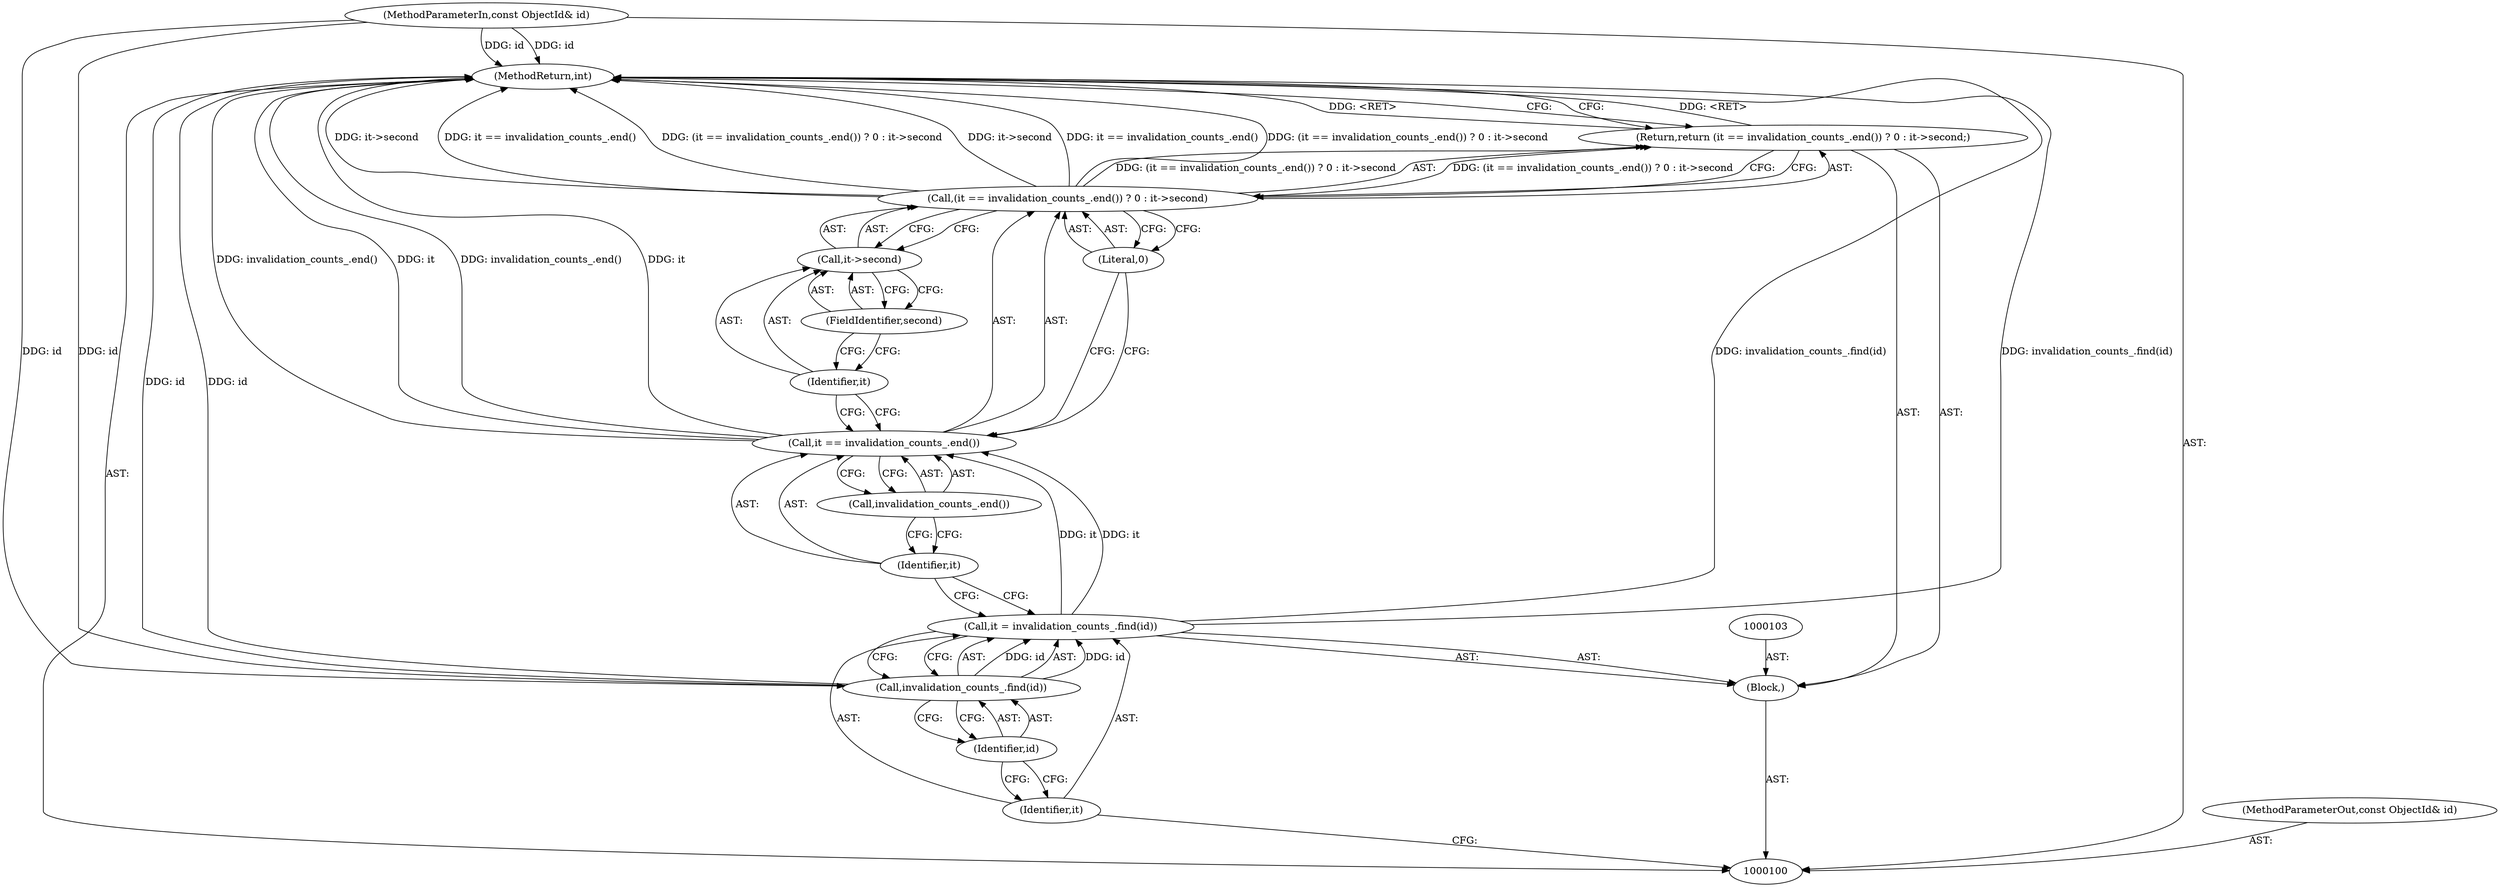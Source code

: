 digraph "0_Chrome_8a50f99c25fb70ff43aaa82b6f9569db383f0ca8_14" {
"1000117" [label="(MethodReturn,int)"];
"1000101" [label="(MethodParameterIn,const ObjectId& id)"];
"1000151" [label="(MethodParameterOut,const ObjectId& id)"];
"1000102" [label="(Block,)"];
"1000104" [label="(Call,it = invalidation_counts_.find(id))"];
"1000105" [label="(Identifier,it)"];
"1000106" [label="(Call,invalidation_counts_.find(id))"];
"1000107" [label="(Identifier,id)"];
"1000109" [label="(Call,(it == invalidation_counts_.end()) ? 0 : it->second)"];
"1000110" [label="(Call,it == invalidation_counts_.end())"];
"1000111" [label="(Identifier,it)"];
"1000112" [label="(Call,invalidation_counts_.end())"];
"1000108" [label="(Return,return (it == invalidation_counts_.end()) ? 0 : it->second;)"];
"1000113" [label="(Literal,0)"];
"1000114" [label="(Call,it->second)"];
"1000115" [label="(Identifier,it)"];
"1000116" [label="(FieldIdentifier,second)"];
"1000117" -> "1000100"  [label="AST: "];
"1000117" -> "1000108"  [label="CFG: "];
"1000108" -> "1000117"  [label="DDG: <RET>"];
"1000106" -> "1000117"  [label="DDG: id"];
"1000109" -> "1000117"  [label="DDG: it->second"];
"1000109" -> "1000117"  [label="DDG: it == invalidation_counts_.end()"];
"1000109" -> "1000117"  [label="DDG: (it == invalidation_counts_.end()) ? 0 : it->second"];
"1000110" -> "1000117"  [label="DDG: invalidation_counts_.end()"];
"1000110" -> "1000117"  [label="DDG: it"];
"1000101" -> "1000117"  [label="DDG: id"];
"1000104" -> "1000117"  [label="DDG: invalidation_counts_.find(id)"];
"1000101" -> "1000100"  [label="AST: "];
"1000101" -> "1000117"  [label="DDG: id"];
"1000101" -> "1000106"  [label="DDG: id"];
"1000151" -> "1000100"  [label="AST: "];
"1000102" -> "1000100"  [label="AST: "];
"1000103" -> "1000102"  [label="AST: "];
"1000104" -> "1000102"  [label="AST: "];
"1000108" -> "1000102"  [label="AST: "];
"1000104" -> "1000102"  [label="AST: "];
"1000104" -> "1000106"  [label="CFG: "];
"1000105" -> "1000104"  [label="AST: "];
"1000106" -> "1000104"  [label="AST: "];
"1000111" -> "1000104"  [label="CFG: "];
"1000104" -> "1000117"  [label="DDG: invalidation_counts_.find(id)"];
"1000106" -> "1000104"  [label="DDG: id"];
"1000104" -> "1000110"  [label="DDG: it"];
"1000105" -> "1000104"  [label="AST: "];
"1000105" -> "1000100"  [label="CFG: "];
"1000107" -> "1000105"  [label="CFG: "];
"1000106" -> "1000104"  [label="AST: "];
"1000106" -> "1000107"  [label="CFG: "];
"1000107" -> "1000106"  [label="AST: "];
"1000104" -> "1000106"  [label="CFG: "];
"1000106" -> "1000117"  [label="DDG: id"];
"1000106" -> "1000104"  [label="DDG: id"];
"1000101" -> "1000106"  [label="DDG: id"];
"1000107" -> "1000106"  [label="AST: "];
"1000107" -> "1000105"  [label="CFG: "];
"1000106" -> "1000107"  [label="CFG: "];
"1000109" -> "1000108"  [label="AST: "];
"1000109" -> "1000113"  [label="CFG: "];
"1000109" -> "1000114"  [label="CFG: "];
"1000110" -> "1000109"  [label="AST: "];
"1000113" -> "1000109"  [label="AST: "];
"1000114" -> "1000109"  [label="AST: "];
"1000108" -> "1000109"  [label="CFG: "];
"1000109" -> "1000117"  [label="DDG: it->second"];
"1000109" -> "1000117"  [label="DDG: it == invalidation_counts_.end()"];
"1000109" -> "1000117"  [label="DDG: (it == invalidation_counts_.end()) ? 0 : it->second"];
"1000109" -> "1000108"  [label="DDG: (it == invalidation_counts_.end()) ? 0 : it->second"];
"1000110" -> "1000109"  [label="AST: "];
"1000110" -> "1000112"  [label="CFG: "];
"1000111" -> "1000110"  [label="AST: "];
"1000112" -> "1000110"  [label="AST: "];
"1000113" -> "1000110"  [label="CFG: "];
"1000115" -> "1000110"  [label="CFG: "];
"1000110" -> "1000117"  [label="DDG: invalidation_counts_.end()"];
"1000110" -> "1000117"  [label="DDG: it"];
"1000104" -> "1000110"  [label="DDG: it"];
"1000111" -> "1000110"  [label="AST: "];
"1000111" -> "1000104"  [label="CFG: "];
"1000112" -> "1000111"  [label="CFG: "];
"1000112" -> "1000110"  [label="AST: "];
"1000112" -> "1000111"  [label="CFG: "];
"1000110" -> "1000112"  [label="CFG: "];
"1000108" -> "1000102"  [label="AST: "];
"1000108" -> "1000109"  [label="CFG: "];
"1000109" -> "1000108"  [label="AST: "];
"1000117" -> "1000108"  [label="CFG: "];
"1000108" -> "1000117"  [label="DDG: <RET>"];
"1000109" -> "1000108"  [label="DDG: (it == invalidation_counts_.end()) ? 0 : it->second"];
"1000113" -> "1000109"  [label="AST: "];
"1000113" -> "1000110"  [label="CFG: "];
"1000109" -> "1000113"  [label="CFG: "];
"1000114" -> "1000109"  [label="AST: "];
"1000114" -> "1000116"  [label="CFG: "];
"1000115" -> "1000114"  [label="AST: "];
"1000116" -> "1000114"  [label="AST: "];
"1000109" -> "1000114"  [label="CFG: "];
"1000115" -> "1000114"  [label="AST: "];
"1000115" -> "1000110"  [label="CFG: "];
"1000116" -> "1000115"  [label="CFG: "];
"1000116" -> "1000114"  [label="AST: "];
"1000116" -> "1000115"  [label="CFG: "];
"1000114" -> "1000116"  [label="CFG: "];
}
